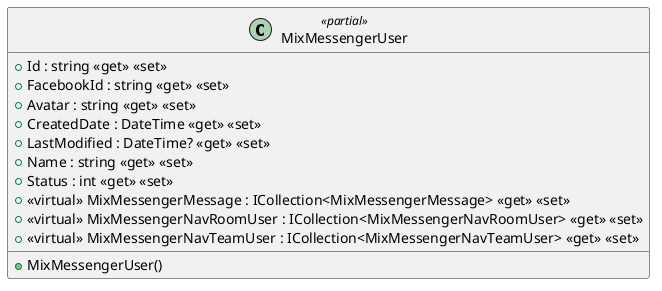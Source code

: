 @startuml
class MixMessengerUser <<partial>> {
    + MixMessengerUser()
    + Id : string <<get>> <<set>>
    + FacebookId : string <<get>> <<set>>
    + Avatar : string <<get>> <<set>>
    + CreatedDate : DateTime <<get>> <<set>>
    + LastModified : DateTime? <<get>> <<set>>
    + Name : string <<get>> <<set>>
    + Status : int <<get>> <<set>>
    + <<virtual>> MixMessengerMessage : ICollection<MixMessengerMessage> <<get>> <<set>>
    + <<virtual>> MixMessengerNavRoomUser : ICollection<MixMessengerNavRoomUser> <<get>> <<set>>
    + <<virtual>> MixMessengerNavTeamUser : ICollection<MixMessengerNavTeamUser> <<get>> <<set>>
}
@enduml
